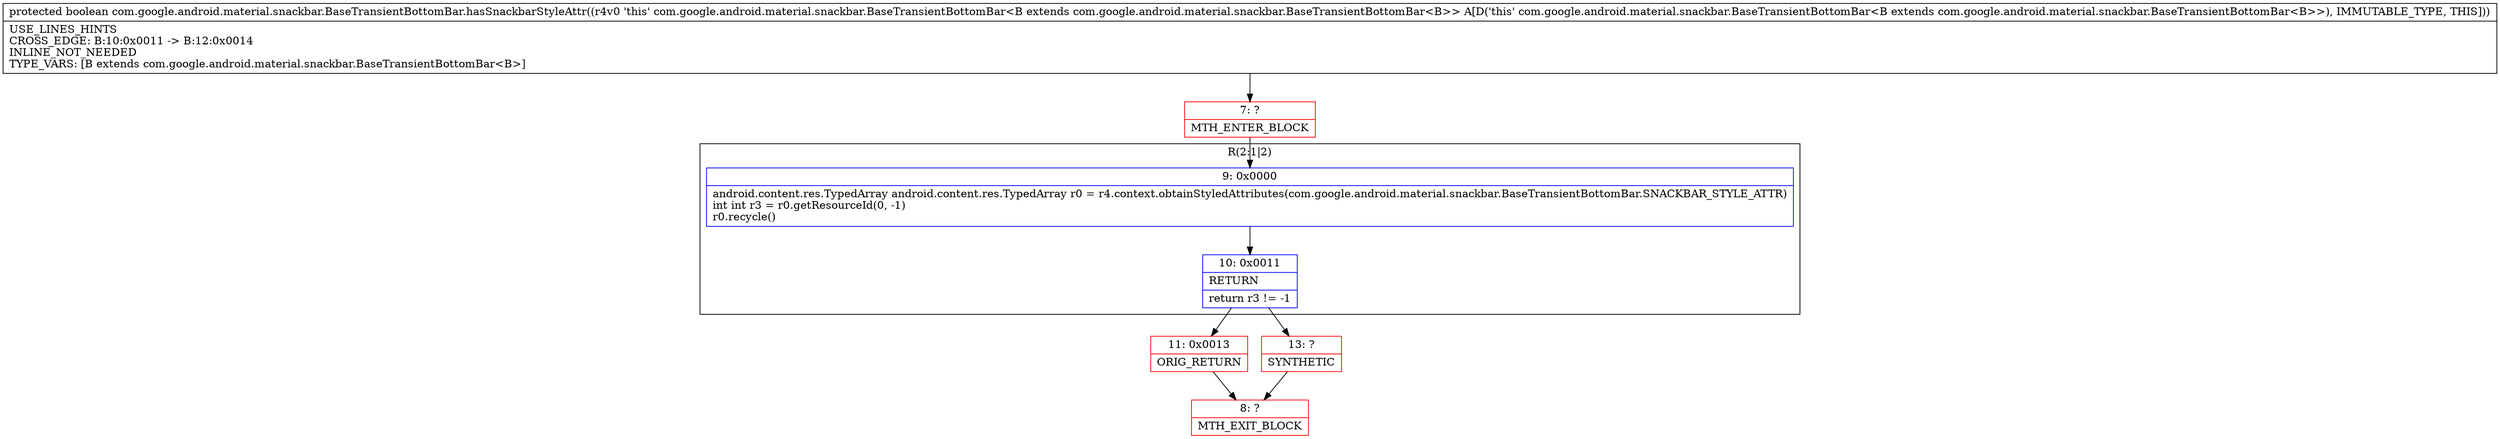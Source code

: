 digraph "CFG forcom.google.android.material.snackbar.BaseTransientBottomBar.hasSnackbarStyleAttr()Z" {
subgraph cluster_Region_1335969274 {
label = "R(2:1|2)";
node [shape=record,color=blue];
Node_9 [shape=record,label="{9\:\ 0x0000|android.content.res.TypedArray android.content.res.TypedArray r0 = r4.context.obtainStyledAttributes(com.google.android.material.snackbar.BaseTransientBottomBar.SNACKBAR_STYLE_ATTR)\lint int r3 = r0.getResourceId(0, \-1)\lr0.recycle()\l}"];
Node_10 [shape=record,label="{10\:\ 0x0011|RETURN\l|return r3 != \-1\l}"];
}
Node_7 [shape=record,color=red,label="{7\:\ ?|MTH_ENTER_BLOCK\l}"];
Node_11 [shape=record,color=red,label="{11\:\ 0x0013|ORIG_RETURN\l}"];
Node_8 [shape=record,color=red,label="{8\:\ ?|MTH_EXIT_BLOCK\l}"];
Node_13 [shape=record,color=red,label="{13\:\ ?|SYNTHETIC\l}"];
MethodNode[shape=record,label="{protected boolean com.google.android.material.snackbar.BaseTransientBottomBar.hasSnackbarStyleAttr((r4v0 'this' com.google.android.material.snackbar.BaseTransientBottomBar\<B extends com.google.android.material.snackbar.BaseTransientBottomBar\<B\>\> A[D('this' com.google.android.material.snackbar.BaseTransientBottomBar\<B extends com.google.android.material.snackbar.BaseTransientBottomBar\<B\>\>), IMMUTABLE_TYPE, THIS]))  | USE_LINES_HINTS\lCROSS_EDGE: B:10:0x0011 \-\> B:12:0x0014\lINLINE_NOT_NEEDED\lTYPE_VARS: [B extends com.google.android.material.snackbar.BaseTransientBottomBar\<B\>]\l}"];
MethodNode -> Node_7;Node_9 -> Node_10;
Node_10 -> Node_11;
Node_10 -> Node_13;
Node_7 -> Node_9;
Node_11 -> Node_8;
Node_13 -> Node_8;
}

